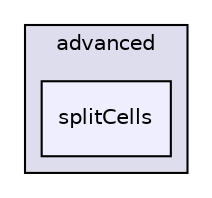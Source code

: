 digraph "applications/utilities/mesh/advanced/splitCells" {
  bgcolor=transparent;
  compound=true
  node [ fontsize="10", fontname="Helvetica"];
  edge [ labelfontsize="10", labelfontname="Helvetica"];
  subgraph clusterdir_33cf184158805ce1a4614f861f9c9f7a {
    graph [ bgcolor="#ddddee", pencolor="black", label="advanced" fontname="Helvetica", fontsize="10", URL="dir_33cf184158805ce1a4614f861f9c9f7a.html"]
  dir_292cde58dfa9ac23c32351305d07d195 [shape=box, label="splitCells", style="filled", fillcolor="#eeeeff", pencolor="black", URL="dir_292cde58dfa9ac23c32351305d07d195.html"];
  }
}
